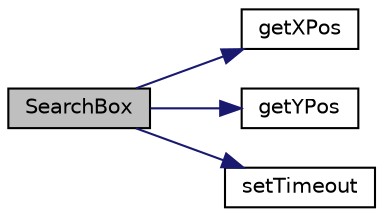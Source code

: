 digraph "SearchBox"
{
  edge [fontname="Helvetica",fontsize="10",labelfontname="Helvetica",labelfontsize="10"];
  node [fontname="Helvetica",fontsize="10",shape=record];
  rankdir="LR";
  Node1 [label="SearchBox",height=0.2,width=0.4,color="black", fillcolor="grey75", style="filled", fontcolor="black"];
  Node1 -> Node2 [color="midnightblue",fontsize="10",style="solid",fontname="Helvetica"];
  Node2 [label="getXPos",height=0.2,width=0.4,color="black", fillcolor="white", style="filled",URL="$search_8js.html#a76d24aea0009f892f8ccc31d941c0a2b"];
  Node1 -> Node3 [color="midnightblue",fontsize="10",style="solid",fontname="Helvetica"];
  Node3 [label="getYPos",height=0.2,width=0.4,color="black", fillcolor="white", style="filled",URL="$search_8js.html#a8d7b405228661d7b6216b6925d2b8a69"];
  Node1 -> Node4 [color="midnightblue",fontsize="10",style="solid",fontname="Helvetica"];
  Node4 [label="setTimeout",height=0.2,width=0.4,color="black", fillcolor="white", style="filled",URL="$mchp_8js.html#a56a3a6c91e6ac233efa0d272ab8bc6c1"];
}
